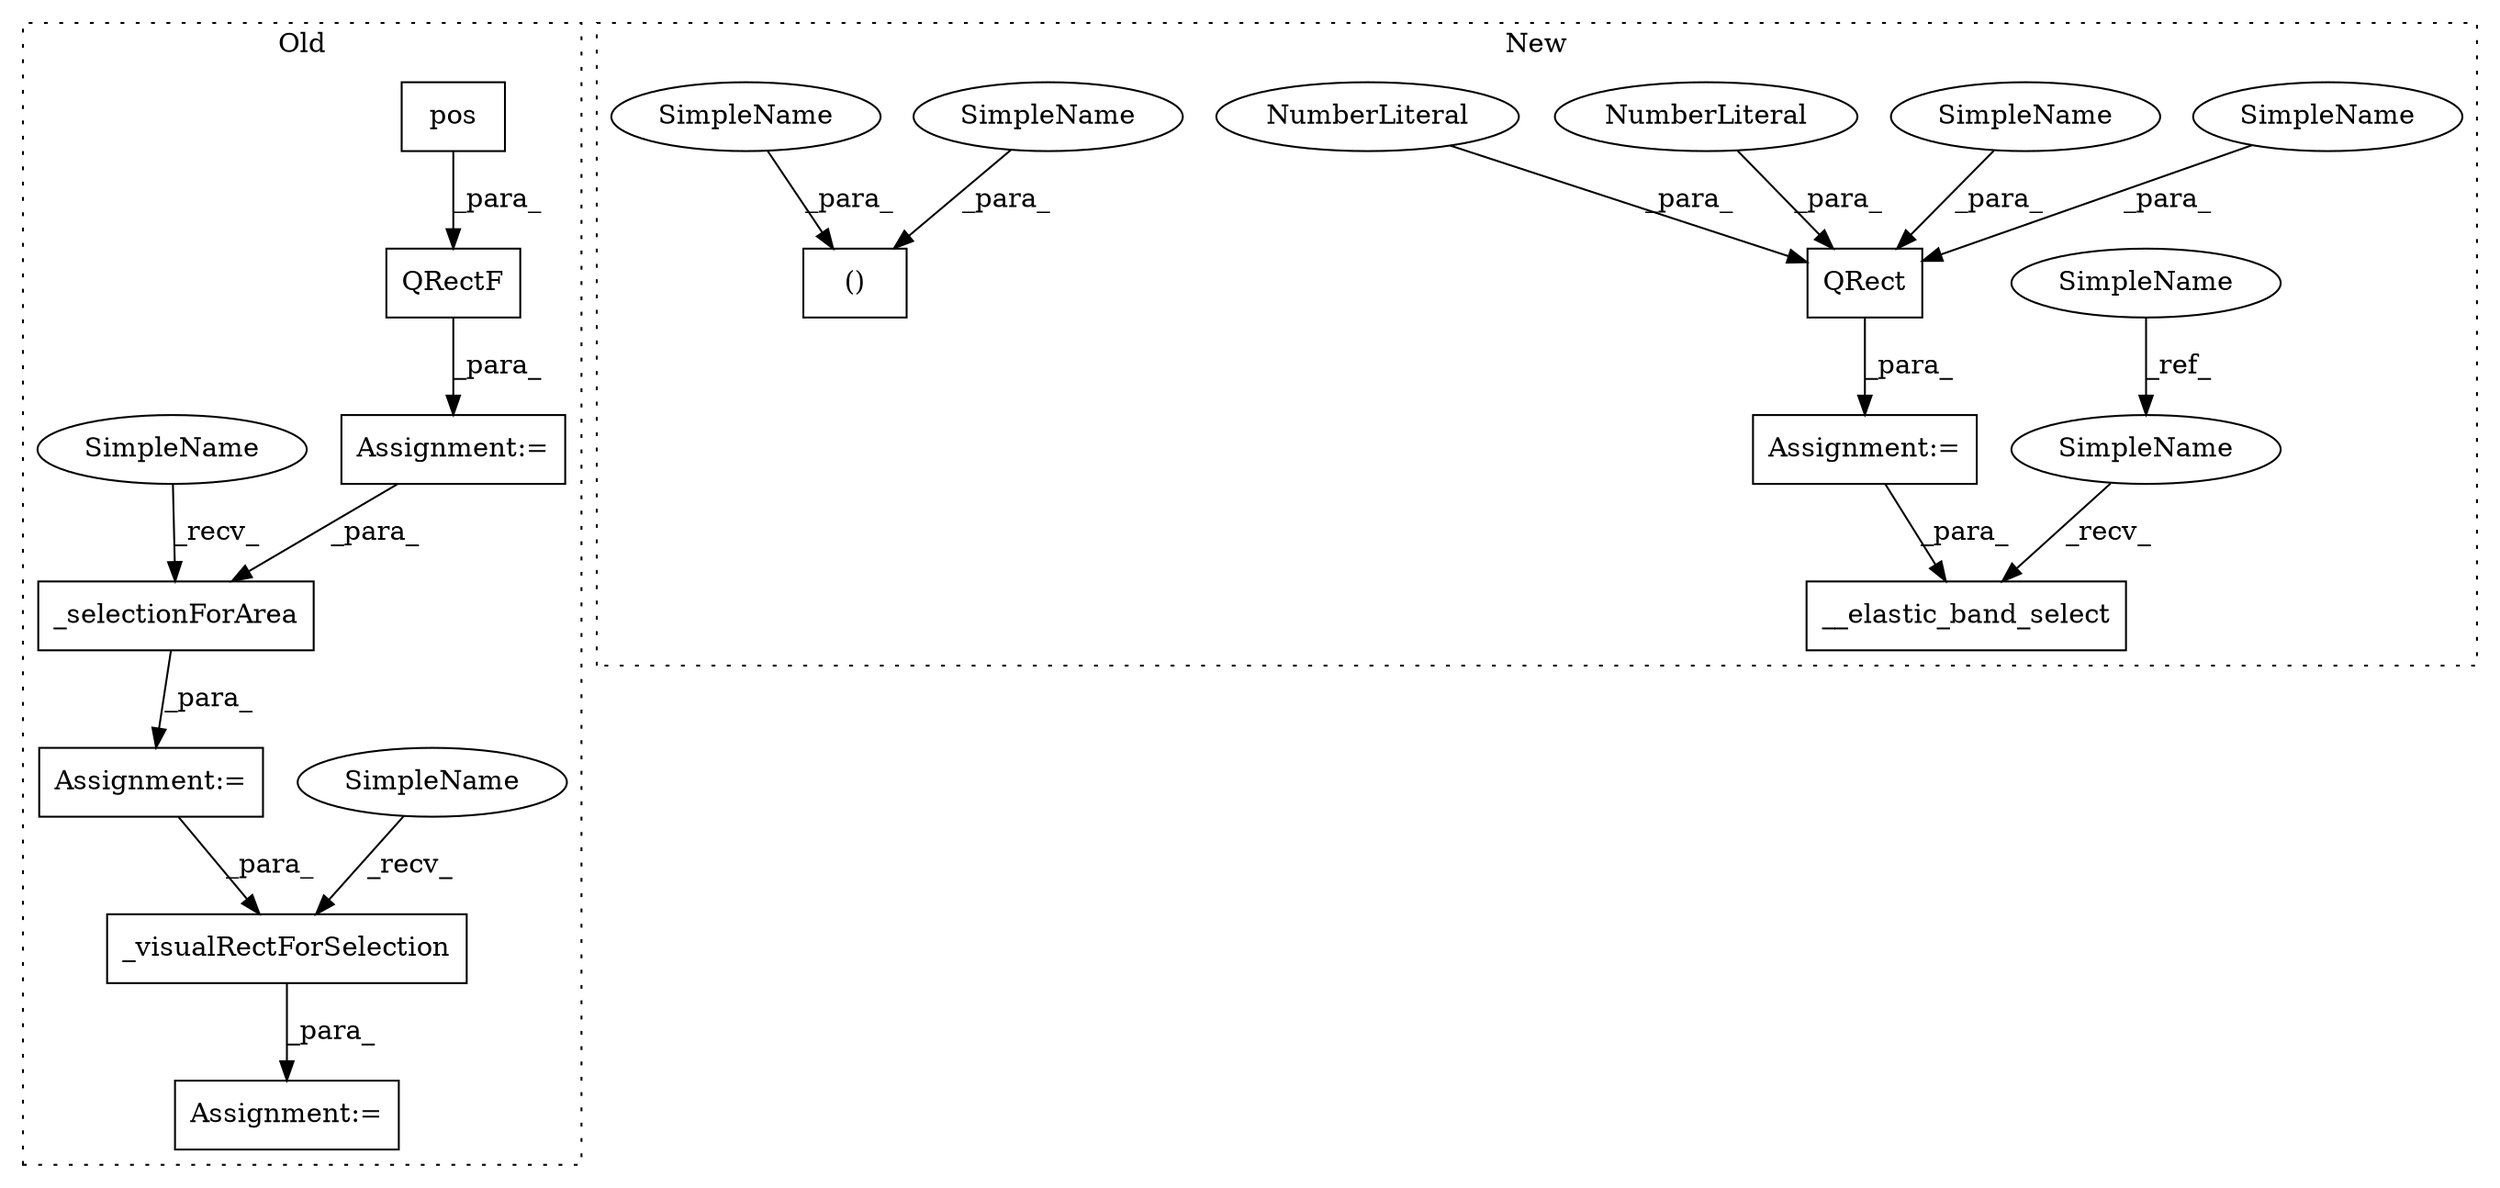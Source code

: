 digraph G {
subgraph cluster0 {
1 [label="QRectF" a="32" s="1943,1973" l="7,1" shape="box"];
3 [label="Assignment:=" a="7" s="1992" l="1" shape="box"];
4 [label="_selectionForArea" a="32" s="1998,2020" l="18,1" shape="box"];
5 [label="_visualRectForSelection" a="32" s="2041,2073" l="24,1" shape="box"];
6 [label="pos" a="32" s="1956" l="5" shape="box"];
7 [label="Assignment:=" a="7" s="1942" l="1" shape="box"];
8 [label="Assignment:=" a="7" s="2227" l="10" shape="box"];
18 [label="SimpleName" a="42" s="2036" l="4" shape="ellipse"];
19 [label="SimpleName" a="42" s="1993" l="4" shape="ellipse"];
label = "Old";
style="dotted";
}
subgraph cluster1 {
2 [label="()" a="106" s="6326" l="15" shape="box"];
9 [label="QRect" a="32" s="6535,6548" l="6,1" shape="box"];
10 [label="NumberLiteral" a="34" s="6545" l="1" shape="ellipse"];
11 [label="NumberLiteral" a="34" s="6547" l="1" shape="ellipse"];
12 [label="Assignment:=" a="7" s="6534" l="1" shape="box"];
13 [label="__elastic_band_select" a="32" s="6564,6619" l="22,1" shape="box"];
14 [label="SimpleName" a="42" s="6184" l="4" shape="ellipse"];
15 [label="SimpleName" a="42" s="6559" l="4" shape="ellipse"];
16 [label="SimpleName" a="42" s="6340" l="1" shape="ellipse"];
17 [label="SimpleName" a="42" s="6541" l="1" shape="ellipse"];
20 [label="SimpleName" a="42" s="6543" l="1" shape="ellipse"];
21 [label="SimpleName" a="42" s="6326" l="1" shape="ellipse"];
label = "New";
style="dotted";
}
1 -> 7 [label="_para_"];
3 -> 5 [label="_para_"];
4 -> 3 [label="_para_"];
5 -> 8 [label="_para_"];
6 -> 1 [label="_para_"];
7 -> 4 [label="_para_"];
9 -> 12 [label="_para_"];
10 -> 9 [label="_para_"];
11 -> 9 [label="_para_"];
12 -> 13 [label="_para_"];
14 -> 15 [label="_ref_"];
15 -> 13 [label="_recv_"];
16 -> 2 [label="_para_"];
17 -> 9 [label="_para_"];
18 -> 5 [label="_recv_"];
19 -> 4 [label="_recv_"];
20 -> 9 [label="_para_"];
21 -> 2 [label="_para_"];
}